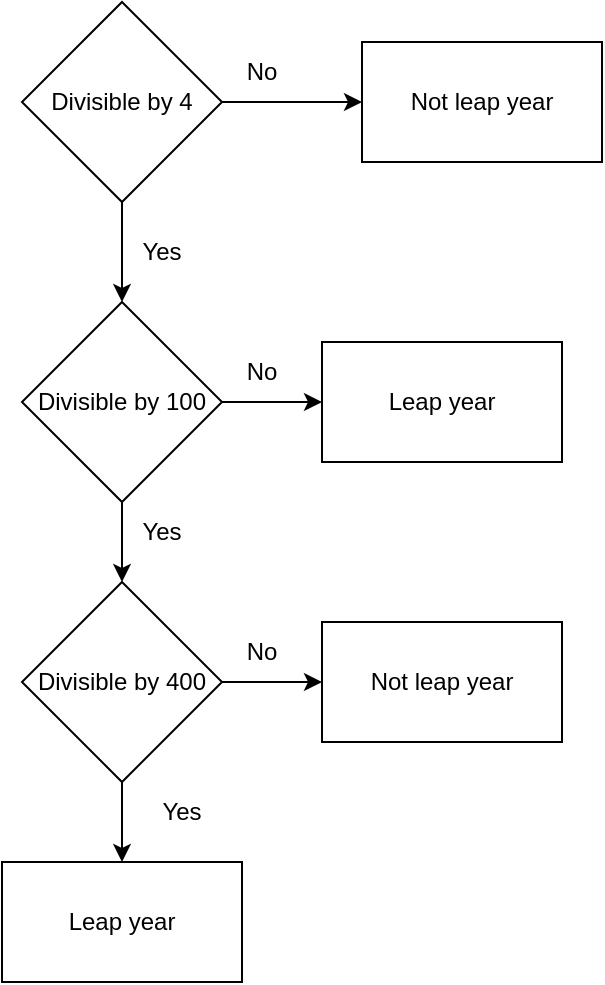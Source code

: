 <mxfile version="24.7.14">
  <diagram name="Page-1" id="3YsM9i6enwOng85vsbjy">
    <mxGraphModel dx="1368" dy="788" grid="1" gridSize="10" guides="1" tooltips="1" connect="1" arrows="1" fold="1" page="1" pageScale="1" pageWidth="850" pageHeight="1100" math="0" shadow="0">
      <root>
        <mxCell id="0" />
        <mxCell id="1" parent="0" />
        <mxCell id="2xTckMtGnxcjXbVQuA51-1" value="Divisible by 4" style="rhombus;whiteSpace=wrap;html=1;" vertex="1" parent="1">
          <mxGeometry x="370" y="40" width="100" height="100" as="geometry" />
        </mxCell>
        <mxCell id="2xTckMtGnxcjXbVQuA51-3" value="" style="endArrow=classic;html=1;rounded=0;exitX=0.5;exitY=1;exitDx=0;exitDy=0;" edge="1" parent="1" source="2xTckMtGnxcjXbVQuA51-1">
          <mxGeometry width="50" height="50" relative="1" as="geometry">
            <mxPoint x="400" y="430" as="sourcePoint" />
            <mxPoint x="420" y="190" as="targetPoint" />
          </mxGeometry>
        </mxCell>
        <mxCell id="2xTckMtGnxcjXbVQuA51-4" value="Not leap year" style="rounded=0;whiteSpace=wrap;html=1;" vertex="1" parent="1">
          <mxGeometry x="540" y="60" width="120" height="60" as="geometry" />
        </mxCell>
        <mxCell id="2xTckMtGnxcjXbVQuA51-5" value="" style="endArrow=classic;html=1;rounded=0;entryX=0;entryY=0.5;entryDx=0;entryDy=0;exitX=1;exitY=0.5;exitDx=0;exitDy=0;" edge="1" parent="1" source="2xTckMtGnxcjXbVQuA51-1" target="2xTckMtGnxcjXbVQuA51-4">
          <mxGeometry width="50" height="50" relative="1" as="geometry">
            <mxPoint x="400" y="380" as="sourcePoint" />
            <mxPoint x="450" y="330" as="targetPoint" />
          </mxGeometry>
        </mxCell>
        <mxCell id="2xTckMtGnxcjXbVQuA51-6" value="No" style="text;html=1;align=center;verticalAlign=middle;whiteSpace=wrap;rounded=0;" vertex="1" parent="1">
          <mxGeometry x="460" y="60" width="60" height="30" as="geometry" />
        </mxCell>
        <mxCell id="2xTckMtGnxcjXbVQuA51-7" value="Yes" style="text;html=1;align=center;verticalAlign=middle;whiteSpace=wrap;rounded=0;" vertex="1" parent="1">
          <mxGeometry x="410" y="150" width="60" height="30" as="geometry" />
        </mxCell>
        <mxCell id="2xTckMtGnxcjXbVQuA51-8" value="Divisible by 100" style="rhombus;whiteSpace=wrap;html=1;" vertex="1" parent="1">
          <mxGeometry x="370" y="190" width="100" height="100" as="geometry" />
        </mxCell>
        <mxCell id="2xTckMtGnxcjXbVQuA51-9" value="" style="endArrow=classic;html=1;rounded=0;exitX=0.5;exitY=1;exitDx=0;exitDy=0;" edge="1" parent="1" source="2xTckMtGnxcjXbVQuA51-8">
          <mxGeometry width="50" height="50" relative="1" as="geometry">
            <mxPoint x="190" y="380" as="sourcePoint" />
            <mxPoint x="420" y="330" as="targetPoint" />
          </mxGeometry>
        </mxCell>
        <mxCell id="2xTckMtGnxcjXbVQuA51-10" value="Yes" style="text;html=1;align=center;verticalAlign=middle;whiteSpace=wrap;rounded=0;" vertex="1" parent="1">
          <mxGeometry x="410" y="290" width="60" height="30" as="geometry" />
        </mxCell>
        <mxCell id="2xTckMtGnxcjXbVQuA51-11" value="Divisible by 400" style="rhombus;whiteSpace=wrap;html=1;" vertex="1" parent="1">
          <mxGeometry x="370" y="330" width="100" height="100" as="geometry" />
        </mxCell>
        <mxCell id="2xTckMtGnxcjXbVQuA51-15" value="" style="endArrow=classic;html=1;rounded=0;" edge="1" parent="1">
          <mxGeometry width="50" height="50" relative="1" as="geometry">
            <mxPoint x="470" y="380" as="sourcePoint" />
            <mxPoint x="520" y="380" as="targetPoint" />
          </mxGeometry>
        </mxCell>
        <mxCell id="2xTckMtGnxcjXbVQuA51-16" value="" style="endArrow=classic;html=1;rounded=0;exitX=0.5;exitY=1;exitDx=0;exitDy=0;" edge="1" parent="1" source="2xTckMtGnxcjXbVQuA51-11">
          <mxGeometry width="50" height="50" relative="1" as="geometry">
            <mxPoint x="190" y="380" as="sourcePoint" />
            <mxPoint x="420" y="470" as="targetPoint" />
          </mxGeometry>
        </mxCell>
        <mxCell id="2xTckMtGnxcjXbVQuA51-17" value="Not leap year" style="rounded=0;whiteSpace=wrap;html=1;" vertex="1" parent="1">
          <mxGeometry x="520" y="350" width="120" height="60" as="geometry" />
        </mxCell>
        <mxCell id="2xTckMtGnxcjXbVQuA51-18" value="Yes" style="text;html=1;align=center;verticalAlign=middle;whiteSpace=wrap;rounded=0;" vertex="1" parent="1">
          <mxGeometry x="420" y="430" width="60" height="30" as="geometry" />
        </mxCell>
        <mxCell id="2xTckMtGnxcjXbVQuA51-19" value="No" style="text;html=1;align=center;verticalAlign=middle;whiteSpace=wrap;rounded=0;" vertex="1" parent="1">
          <mxGeometry x="460" y="350" width="60" height="30" as="geometry" />
        </mxCell>
        <mxCell id="2xTckMtGnxcjXbVQuA51-21" value="Leap year" style="rounded=0;whiteSpace=wrap;html=1;" vertex="1" parent="1">
          <mxGeometry x="360" y="470" width="120" height="60" as="geometry" />
        </mxCell>
        <mxCell id="2xTckMtGnxcjXbVQuA51-22" value="Leap year" style="rounded=0;whiteSpace=wrap;html=1;" vertex="1" parent="1">
          <mxGeometry x="520" y="210" width="120" height="60" as="geometry" />
        </mxCell>
        <mxCell id="2xTckMtGnxcjXbVQuA51-23" value="" style="endArrow=classic;html=1;rounded=0;entryX=0;entryY=0.5;entryDx=0;entryDy=0;exitX=1;exitY=0.5;exitDx=0;exitDy=0;" edge="1" parent="1" source="2xTckMtGnxcjXbVQuA51-8" target="2xTckMtGnxcjXbVQuA51-22">
          <mxGeometry width="50" height="50" relative="1" as="geometry">
            <mxPoint x="410" y="380" as="sourcePoint" />
            <mxPoint x="460" y="330" as="targetPoint" />
          </mxGeometry>
        </mxCell>
        <mxCell id="2xTckMtGnxcjXbVQuA51-24" value="No" style="text;html=1;align=center;verticalAlign=middle;whiteSpace=wrap;rounded=0;" vertex="1" parent="1">
          <mxGeometry x="460" y="210" width="60" height="30" as="geometry" />
        </mxCell>
      </root>
    </mxGraphModel>
  </diagram>
</mxfile>
